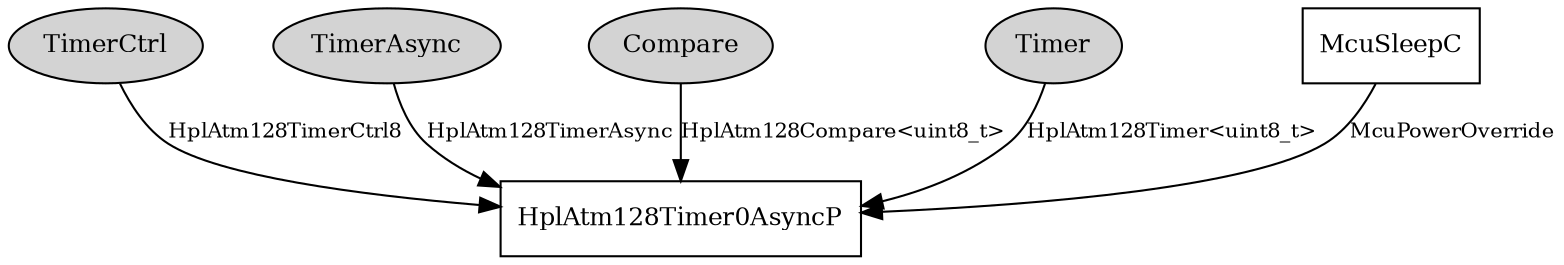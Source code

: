 digraph "tos.chips.atm128.timer.HplAtm128Timer0AsyncC" {
  n0x405da010 [shape=ellipse, style=filled, label="TimerCtrl", fontsize=12];
  "HplAtm128Timer0AsyncP" [fontsize=12, shape=box, URL="../chtml/tos.chips.atm128.timer.HplAtm128Timer0AsyncP.html"];
  n0x405e84f8 [shape=ellipse, style=filled, label="TimerAsync", fontsize=12];
  "HplAtm128Timer0AsyncP" [fontsize=12, shape=box, URL="../chtml/tos.chips.atm128.timer.HplAtm128Timer0AsyncP.html"];
  n0x405da970 [shape=ellipse, style=filled, label="Compare", fontsize=12];
  "HplAtm128Timer0AsyncP" [fontsize=12, shape=box, URL="../chtml/tos.chips.atm128.timer.HplAtm128Timer0AsyncP.html"];
  n0x405e0cb0 [shape=ellipse, style=filled, label="Timer", fontsize=12];
  "HplAtm128Timer0AsyncP" [fontsize=12, shape=box, URL="../chtml/tos.chips.atm128.timer.HplAtm128Timer0AsyncP.html"];
  "McuSleepC" [fontsize=12, shape=box, URL="../chtml/tos.chips.atm128.McuSleepC.html"];
  "HplAtm128Timer0AsyncP" [fontsize=12, shape=box, URL="../chtml/tos.chips.atm128.timer.HplAtm128Timer0AsyncP.html"];
  "n0x405da010" -> "HplAtm128Timer0AsyncP" [label="HplAtm128TimerCtrl8", URL="../ihtml/tos.chips.atm128.timer.HplAtm128TimerCtrl8.html", fontsize=10];
  "n0x405e84f8" -> "HplAtm128Timer0AsyncP" [label="HplAtm128TimerAsync", URL="../ihtml/tos.chips.atm128.timer.HplAtm128TimerAsync.html", fontsize=10];
  "n0x405da970" -> "HplAtm128Timer0AsyncP" [label="HplAtm128Compare<uint8_t>", URL="../ihtml/tos.chips.atm128.timer.HplAtm128Compare.html", fontsize=10];
  "n0x405e0cb0" -> "HplAtm128Timer0AsyncP" [label="HplAtm128Timer<uint8_t>", URL="../ihtml/tos.chips.atm128.timer.HplAtm128Timer.html", fontsize=10];
  "McuSleepC" -> "HplAtm128Timer0AsyncP" [label="McuPowerOverride", URL="../ihtml/tos.interfaces.McuPowerOverride.html", fontsize=10];
}
